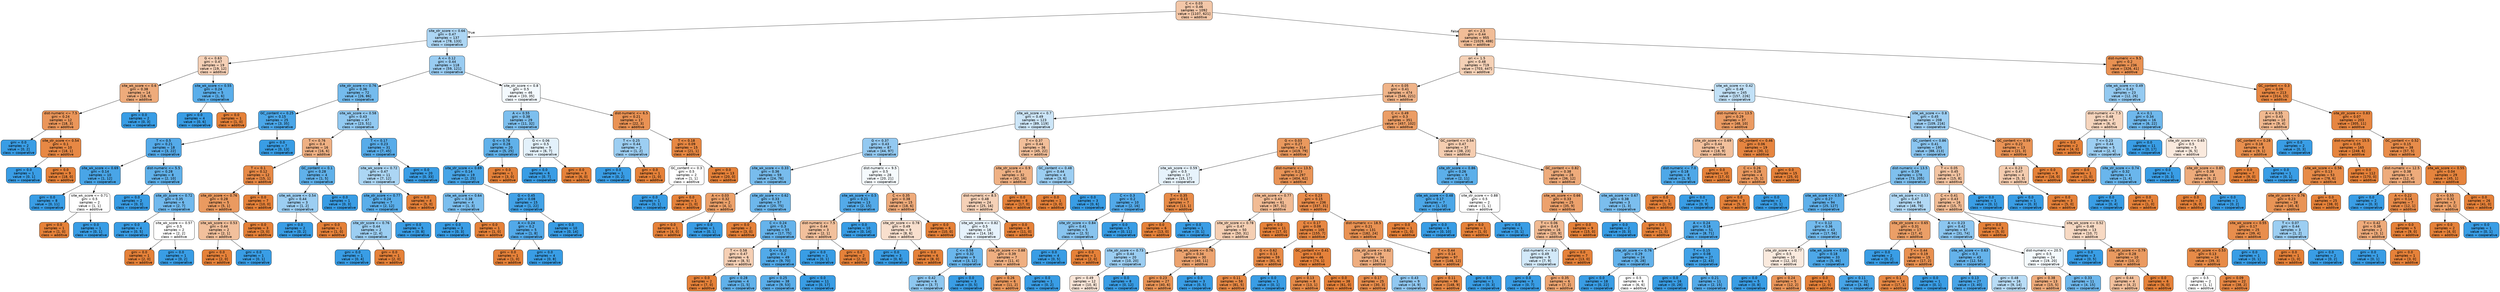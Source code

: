 digraph Tree {
node [shape=box, style="filled, rounded", color="black", fontname=helvetica] ;
edge [fontname=helvetica] ;
0 [label="C <= 0.03\ngini = 0.46\nsamples = 1092\nvalue = [1107, 621]\nclass = additive", fillcolor="#e5813970"] ;
1 [label="site_str_score <= 0.66\ngini = 0.47\nsamples = 137\nvalue = [78, 133]\nclass = cooperative", fillcolor="#399de569"] ;
0 -> 1 [labeldistance=2.5, labelangle=45, headlabel="True"] ;
2 [label="G <= 0.63\ngini = 0.47\nsamples = 19\nvalue = [19, 12]\nclass = additive", fillcolor="#e581395e"] ;
1 -> 2 ;
3 [label="site_wk_score <= 0.6\ngini = 0.38\nsamples = 14\nvalue = [18, 6]\nclass = additive", fillcolor="#e58139aa"] ;
2 -> 3 ;
4 [label="dist-numeric <= 7.5\ngini = 0.24\nsamples = 12\nvalue = [18, 3]\nclass = additive", fillcolor="#e58139d4"] ;
3 -> 4 ;
5 [label="gini = 0.0\nsamples = 2\nvalue = [0, 2]\nclass = cooperative", fillcolor="#399de5ff"] ;
4 -> 5 ;
6 [label="site_str_score <= 0.54\ngini = 0.1\nsamples = 10\nvalue = [18, 1]\nclass = additive", fillcolor="#e58139f1"] ;
4 -> 6 ;
7 [label="gini = 0.0\nsamples = 1\nvalue = [0, 1]\nclass = cooperative", fillcolor="#399de5ff"] ;
6 -> 7 ;
8 [label="gini = 0.0\nsamples = 9\nvalue = [18, 0]\nclass = additive", fillcolor="#e58139ff"] ;
6 -> 8 ;
9 [label="gini = 0.0\nsamples = 2\nvalue = [0, 3]\nclass = cooperative", fillcolor="#399de5ff"] ;
3 -> 9 ;
10 [label="site_wk_score <= 0.55\ngini = 0.24\nsamples = 5\nvalue = [1, 6]\nclass = cooperative", fillcolor="#399de5d4"] ;
2 -> 10 ;
11 [label="gini = 0.0\nsamples = 4\nvalue = [0, 6]\nclass = cooperative", fillcolor="#399de5ff"] ;
10 -> 11 ;
12 [label="gini = 0.0\nsamples = 1\nvalue = [1, 0]\nclass = additive", fillcolor="#e58139ff"] ;
10 -> 12 ;
13 [label="A <= 0.12\ngini = 0.44\nsamples = 118\nvalue = [59, 121]\nclass = cooperative", fillcolor="#399de583"] ;
1 -> 13 ;
14 [label="site_str_score <= 0.76\ngini = 0.36\nsamples = 72\nvalue = [26, 86]\nclass = cooperative", fillcolor="#399de5b2"] ;
13 -> 14 ;
15 [label="GC_content <= 0.25\ngini = 0.15\nsamples = 25\nvalue = [3, 35]\nclass = cooperative", fillcolor="#399de5e9"] ;
14 -> 15 ;
16 [label="T <= 0.5\ngini = 0.21\nsamples = 18\nvalue = [3, 22]\nclass = cooperative", fillcolor="#399de5dc"] ;
15 -> 16 ;
17 [label="site_wk_score <= 0.69\ngini = 0.14\nsamples = 10\nvalue = [1, 12]\nclass = cooperative", fillcolor="#399de5ea"] ;
16 -> 17 ;
18 [label="gini = 0.0\nsamples = 8\nvalue = [0, 11]\nclass = cooperative", fillcolor="#399de5ff"] ;
17 -> 18 ;
19 [label="site_wk_score <= 0.71\ngini = 0.5\nsamples = 2\nvalue = [1, 1]\nclass = additive", fillcolor="#e5813900"] ;
17 -> 19 ;
20 [label="gini = 0.0\nsamples = 1\nvalue = [1, 0]\nclass = additive", fillcolor="#e58139ff"] ;
19 -> 20 ;
21 [label="gini = 0.0\nsamples = 1\nvalue = [0, 1]\nclass = cooperative", fillcolor="#399de5ff"] ;
19 -> 21 ;
22 [label="dist-numeric <= 5.5\ngini = 0.28\nsamples = 8\nvalue = [2, 10]\nclass = cooperative", fillcolor="#399de5cc"] ;
16 -> 22 ;
23 [label="gini = 0.0\nsamples = 2\nvalue = [0, 3]\nclass = cooperative", fillcolor="#399de5ff"] ;
22 -> 23 ;
24 [label="site_str_score <= 0.72\ngini = 0.35\nsamples = 6\nvalue = [2, 7]\nclass = cooperative", fillcolor="#399de5b6"] ;
22 -> 24 ;
25 [label="gini = 0.0\nsamples = 4\nvalue = [0, 5]\nclass = cooperative", fillcolor="#399de5ff"] ;
24 -> 25 ;
26 [label="site_wk_score <= 0.57\ngini = 0.5\nsamples = 2\nvalue = [2, 2]\nclass = additive", fillcolor="#e5813900"] ;
24 -> 26 ;
27 [label="gini = 0.0\nsamples = 1\nvalue = [2, 0]\nclass = additive", fillcolor="#e58139ff"] ;
26 -> 27 ;
28 [label="gini = 0.0\nsamples = 1\nvalue = [0, 2]\nclass = cooperative", fillcolor="#399de5ff"] ;
26 -> 28 ;
29 [label="gini = 0.0\nsamples = 7\nvalue = [0, 13]\nclass = cooperative", fillcolor="#399de5ff"] ;
15 -> 29 ;
30 [label="site_wk_score <= 0.58\ngini = 0.43\nsamples = 47\nvalue = [23, 51]\nclass = cooperative", fillcolor="#399de58c"] ;
14 -> 30 ;
31 [label="T <= 0.76\ngini = 0.4\nsamples = 16\nvalue = [16, 6]\nclass = additive", fillcolor="#e581399f"] ;
30 -> 31 ;
32 [label="T <= 0.1\ngini = 0.12\nsamples = 12\nvalue = [15, 1]\nclass = additive", fillcolor="#e58139ee"] ;
31 -> 32 ;
33 [label="site_str_score <= 0.76\ngini = 0.28\nsamples = 5\nvalue = [5, 1]\nclass = additive", fillcolor="#e58139cc"] ;
32 -> 33 ;
34 [label="site_wk_score <= 0.53\ngini = 0.44\nsamples = 2\nvalue = [2, 1]\nclass = additive", fillcolor="#e581397f"] ;
33 -> 34 ;
35 [label="gini = 0.0\nsamples = 1\nvalue = [2, 0]\nclass = additive", fillcolor="#e58139ff"] ;
34 -> 35 ;
36 [label="gini = 0.0\nsamples = 1\nvalue = [0, 1]\nclass = cooperative", fillcolor="#399de5ff"] ;
34 -> 36 ;
37 [label="gini = 0.0\nsamples = 3\nvalue = [3, 0]\nclass = additive", fillcolor="#e58139ff"] ;
33 -> 37 ;
38 [label="gini = 0.0\nsamples = 7\nvalue = [10, 0]\nclass = additive", fillcolor="#e58139ff"] ;
32 -> 38 ;
39 [label="GC_content <= 0.1\ngini = 0.28\nsamples = 4\nvalue = [1, 5]\nclass = cooperative", fillcolor="#399de5cc"] ;
31 -> 39 ;
40 [label="site_wk_score <= 0.54\ngini = 0.44\nsamples = 3\nvalue = [1, 2]\nclass = cooperative", fillcolor="#399de57f"] ;
39 -> 40 ;
41 [label="gini = 0.0\nsamples = 2\nvalue = [0, 2]\nclass = cooperative", fillcolor="#399de5ff"] ;
40 -> 41 ;
42 [label="gini = 0.0\nsamples = 1\nvalue = [1, 0]\nclass = additive", fillcolor="#e58139ff"] ;
40 -> 42 ;
43 [label="gini = 0.0\nsamples = 1\nvalue = [0, 3]\nclass = cooperative", fillcolor="#399de5ff"] ;
39 -> 43 ;
44 [label="T <= 0.17\ngini = 0.23\nsamples = 31\nvalue = [7, 45]\nclass = cooperative", fillcolor="#399de5d7"] ;
30 -> 44 ;
45 [label="site_wk_score <= 0.72\ngini = 0.47\nsamples = 11\nvalue = [7, 12]\nclass = cooperative", fillcolor="#399de56a"] ;
44 -> 45 ;
46 [label="site_str_score <= 0.77\ngini = 0.24\nsamples = 7\nvalue = [2, 12]\nclass = cooperative", fillcolor="#399de5d4"] ;
45 -> 46 ;
47 [label="site_str_score <= 0.76\ngini = 0.44\nsamples = 2\nvalue = [2, 4]\nclass = cooperative", fillcolor="#399de57f"] ;
46 -> 47 ;
48 [label="gini = 0.0\nsamples = 1\nvalue = [0, 4]\nclass = cooperative", fillcolor="#399de5ff"] ;
47 -> 48 ;
49 [label="gini = 0.0\nsamples = 1\nvalue = [2, 0]\nclass = additive", fillcolor="#e58139ff"] ;
47 -> 49 ;
50 [label="gini = 0.0\nsamples = 5\nvalue = [0, 8]\nclass = cooperative", fillcolor="#399de5ff"] ;
46 -> 50 ;
51 [label="gini = 0.0\nsamples = 4\nvalue = [5, 0]\nclass = additive", fillcolor="#e58139ff"] ;
45 -> 51 ;
52 [label="gini = 0.0\nsamples = 20\nvalue = [0, 33]\nclass = cooperative", fillcolor="#399de5ff"] ;
44 -> 52 ;
53 [label="site_str_score <= 0.8\ngini = 0.5\nsamples = 46\nvalue = [33, 35]\nclass = cooperative", fillcolor="#399de50f"] ;
13 -> 53 ;
54 [label="A <= 0.55\ngini = 0.38\nsamples = 29\nvalue = [11, 32]\nclass = cooperative", fillcolor="#399de5a7"] ;
53 -> 54 ;
55 [label="G <= 0.78\ngini = 0.28\nsamples = 20\nvalue = [5, 25]\nclass = cooperative", fillcolor="#399de5cc"] ;
54 -> 55 ;
56 [label="site_str_score <= 0.69\ngini = 0.14\nsamples = 19\nvalue = [2, 25]\nclass = cooperative", fillcolor="#399de5eb"] ;
55 -> 56 ;
57 [label="site_wk_score <= 0.64\ngini = 0.38\nsamples = 4\nvalue = [1, 3]\nclass = cooperative", fillcolor="#399de5aa"] ;
56 -> 57 ;
58 [label="gini = 0.0\nsamples = 3\nvalue = [0, 3]\nclass = cooperative", fillcolor="#399de5ff"] ;
57 -> 58 ;
59 [label="gini = 0.0\nsamples = 1\nvalue = [1, 0]\nclass = additive", fillcolor="#e58139ff"] ;
57 -> 59 ;
60 [label="G <= 0.45\ngini = 0.08\nsamples = 15\nvalue = [1, 22]\nclass = cooperative", fillcolor="#399de5f3"] ;
56 -> 60 ;
61 [label="A <= 0.24\ngini = 0.2\nsamples = 5\nvalue = [1, 8]\nclass = cooperative", fillcolor="#399de5df"] ;
60 -> 61 ;
62 [label="gini = 0.0\nsamples = 1\nvalue = [1, 0]\nclass = additive", fillcolor="#e58139ff"] ;
61 -> 62 ;
63 [label="gini = 0.0\nsamples = 4\nvalue = [0, 8]\nclass = cooperative", fillcolor="#399de5ff"] ;
61 -> 63 ;
64 [label="gini = 0.0\nsamples = 10\nvalue = [0, 14]\nclass = cooperative", fillcolor="#399de5ff"] ;
60 -> 64 ;
65 [label="gini = 0.0\nsamples = 1\nvalue = [3, 0]\nclass = additive", fillcolor="#e58139ff"] ;
55 -> 65 ;
66 [label="G <= 0.06\ngini = 0.5\nsamples = 9\nvalue = [6, 7]\nclass = cooperative", fillcolor="#399de524"] ;
54 -> 66 ;
67 [label="gini = 0.0\nsamples = 6\nvalue = [0, 7]\nclass = cooperative", fillcolor="#399de5ff"] ;
66 -> 67 ;
68 [label="gini = 0.0\nsamples = 3\nvalue = [6, 0]\nclass = additive", fillcolor="#e58139ff"] ;
66 -> 68 ;
69 [label="dist-numeric <= 6.5\ngini = 0.21\nsamples = 17\nvalue = [22, 3]\nclass = additive", fillcolor="#e58139dc"] ;
53 -> 69 ;
70 [label="T <= 0.25\ngini = 0.44\nsamples = 2\nvalue = [1, 2]\nclass = cooperative", fillcolor="#399de57f"] ;
69 -> 70 ;
71 [label="gini = 0.0\nsamples = 1\nvalue = [0, 2]\nclass = cooperative", fillcolor="#399de5ff"] ;
70 -> 71 ;
72 [label="gini = 0.0\nsamples = 1\nvalue = [1, 0]\nclass = additive", fillcolor="#e58139ff"] ;
70 -> 72 ;
73 [label="T <= 0.18\ngini = 0.09\nsamples = 15\nvalue = [21, 1]\nclass = additive", fillcolor="#e58139f3"] ;
69 -> 73 ;
74 [label="GC_content <= 0.3\ngini = 0.5\nsamples = 2\nvalue = [1, 1]\nclass = additive", fillcolor="#e5813900"] ;
73 -> 74 ;
75 [label="gini = 0.0\nsamples = 1\nvalue = [0, 1]\nclass = cooperative", fillcolor="#399de5ff"] ;
74 -> 75 ;
76 [label="gini = 0.0\nsamples = 1\nvalue = [1, 0]\nclass = additive", fillcolor="#e58139ff"] ;
74 -> 76 ;
77 [label="gini = 0.0\nsamples = 13\nvalue = [20, 0]\nclass = additive", fillcolor="#e58139ff"] ;
73 -> 77 ;
78 [label="ori <= 2.5\ngini = 0.44\nsamples = 955\nvalue = [1029, 488]\nclass = additive", fillcolor="#e5813986"] ;
0 -> 78 [labeldistance=2.5, labelangle=-45, headlabel="False"] ;
79 [label="ori <= 1.5\ngini = 0.48\nsamples = 719\nvalue = [703, 447]\nclass = additive", fillcolor="#e581395d"] ;
78 -> 79 ;
80 [label="A <= 0.05\ngini = 0.41\nsamples = 474\nvalue = [546, 221]\nclass = additive", fillcolor="#e5813998"] ;
79 -> 80 ;
81 [label="site_wk_score <= 0.7\ngini = 0.49\nsamples = 123\nvalue = [89, 119]\nclass = cooperative", fillcolor="#399de540"] ;
80 -> 81 ;
82 [label="G <= 0.37\ngini = 0.43\nsamples = 87\nvalue = [44, 97]\nclass = cooperative", fillcolor="#399de58b"] ;
81 -> 82 ;
83 [label="site_wk_score <= 0.33\ngini = 0.36\nsamples = 59\nvalue = [24, 76]\nclass = cooperative", fillcolor="#399de5ae"] ;
82 -> 83 ;
84 [label="A <= 0.03\ngini = 0.32\nsamples = 2\nvalue = [4, 1]\nclass = additive", fillcolor="#e58139bf"] ;
83 -> 84 ;
85 [label="gini = 0.0\nsamples = 1\nvalue = [4, 0]\nclass = additive", fillcolor="#e58139ff"] ;
84 -> 85 ;
86 [label="gini = 0.0\nsamples = 1\nvalue = [0, 1]\nclass = cooperative", fillcolor="#399de5ff"] ;
84 -> 86 ;
87 [label="site_str_score <= 0.62\ngini = 0.33\nsamples = 57\nvalue = [20, 75]\nclass = cooperative", fillcolor="#399de5bb"] ;
83 -> 87 ;
88 [label="gini = 0.0\nsamples = 2\nvalue = [3, 0]\nclass = additive", fillcolor="#e58139ff"] ;
87 -> 88 ;
89 [label="C <= 0.24\ngini = 0.3\nsamples = 55\nvalue = [17, 75]\nclass = cooperative", fillcolor="#399de5c5"] ;
87 -> 89 ;
90 [label="T <= 0.58\ngini = 0.47\nsamples = 6\nvalue = [8, 5]\nclass = additive", fillcolor="#e5813960"] ;
89 -> 90 ;
91 [label="gini = 0.0\nsamples = 2\nvalue = [7, 0]\nclass = additive", fillcolor="#e58139ff"] ;
90 -> 91 ;
92 [label="gini = 0.28\nsamples = 4\nvalue = [1, 5]\nclass = cooperative", fillcolor="#399de5cc"] ;
90 -> 92 ;
93 [label="G <= 0.32\ngini = 0.2\nsamples = 49\nvalue = [9, 70]\nclass = cooperative", fillcolor="#399de5de"] ;
89 -> 93 ;
94 [label="gini = 0.25\nsamples = 38\nvalue = [9, 53]\nclass = cooperative", fillcolor="#399de5d4"] ;
93 -> 94 ;
95 [label="gini = 0.0\nsamples = 11\nvalue = [0, 17]\nclass = cooperative", fillcolor="#399de5ff"] ;
93 -> 95 ;
96 [label="dist-numeric <= 9.5\ngini = 0.5\nsamples = 28\nvalue = [20, 21]\nclass = cooperative", fillcolor="#399de50c"] ;
82 -> 96 ;
97 [label="site_wk_score <= 0.5\ngini = 0.21\nsamples = 13\nvalue = [2, 15]\nclass = cooperative", fillcolor="#399de5dd"] ;
96 -> 97 ;
98 [label="dist-numeric <= 7.5\ngini = 0.44\nsamples = 3\nvalue = [2, 1]\nclass = additive", fillcolor="#e581397f"] ;
97 -> 98 ;
99 [label="gini = 0.0\nsamples = 1\nvalue = [0, 1]\nclass = cooperative", fillcolor="#399de5ff"] ;
98 -> 99 ;
100 [label="gini = 0.0\nsamples = 2\nvalue = [2, 0]\nclass = additive", fillcolor="#e58139ff"] ;
98 -> 100 ;
101 [label="gini = 0.0\nsamples = 10\nvalue = [0, 14]\nclass = cooperative", fillcolor="#399de5ff"] ;
97 -> 101 ;
102 [label="C <= 0.35\ngini = 0.38\nsamples = 15\nvalue = [18, 6]\nclass = additive", fillcolor="#e58139aa"] ;
96 -> 102 ;
103 [label="site_str_score <= 0.78\ngini = 0.49\nsamples = 9\nvalue = [8, 6]\nclass = additive", fillcolor="#e5813940"] ;
102 -> 103 ;
104 [label="gini = 0.0\nsamples = 3\nvalue = [0, 6]\nclass = cooperative", fillcolor="#399de5ff"] ;
103 -> 104 ;
105 [label="gini = 0.0\nsamples = 6\nvalue = [8, 0]\nclass = additive", fillcolor="#e58139ff"] ;
103 -> 105 ;
106 [label="gini = 0.0\nsamples = 6\nvalue = [10, 0]\nclass = additive", fillcolor="#e58139ff"] ;
102 -> 106 ;
107 [label="T <= 0.37\ngini = 0.44\nsamples = 36\nvalue = [45, 22]\nclass = additive", fillcolor="#e5813982"] ;
81 -> 107 ;
108 [label="site_str_score <= 0.9\ngini = 0.4\nsamples = 32\nvalue = [42, 16]\nclass = additive", fillcolor="#e581399e"] ;
107 -> 108 ;
109 [label="dist-numeric <= 8.5\ngini = 0.48\nsamples = 24\nvalue = [25, 16]\nclass = additive", fillcolor="#e581395c"] ;
108 -> 109 ;
110 [label="site_wk_score <= 0.82\ngini = 0.5\nsamples = 16\nvalue = [14, 16]\nclass = cooperative", fillcolor="#399de520"] ;
109 -> 110 ;
111 [label="C <= 0.58\ngini = 0.32\nsamples = 9\nvalue = [3, 12]\nclass = cooperative", fillcolor="#399de5bf"] ;
110 -> 111 ;
112 [label="gini = 0.42\nsamples = 6\nvalue = [3, 7]\nclass = cooperative", fillcolor="#399de592"] ;
111 -> 112 ;
113 [label="gini = 0.0\nsamples = 3\nvalue = [0, 5]\nclass = cooperative", fillcolor="#399de5ff"] ;
111 -> 113 ;
114 [label="site_str_score <= 0.88\ngini = 0.39\nsamples = 7\nvalue = [11, 4]\nclass = additive", fillcolor="#e58139a2"] ;
110 -> 114 ;
115 [label="gini = 0.26\nsamples = 6\nvalue = [11, 2]\nclass = additive", fillcolor="#e58139d1"] ;
114 -> 115 ;
116 [label="gini = 0.0\nsamples = 1\nvalue = [0, 2]\nclass = cooperative", fillcolor="#399de5ff"] ;
114 -> 116 ;
117 [label="gini = 0.0\nsamples = 8\nvalue = [11, 0]\nclass = additive", fillcolor="#e58139ff"] ;
109 -> 117 ;
118 [label="gini = 0.0\nsamples = 8\nvalue = [17, 0]\nclass = additive", fillcolor="#e58139ff"] ;
108 -> 118 ;
119 [label="GC_content <= 0.48\ngini = 0.44\nsamples = 4\nvalue = [3, 6]\nclass = cooperative", fillcolor="#399de57f"] ;
107 -> 119 ;
120 [label="gini = 0.0\nsamples = 1\nvalue = [3, 0]\nclass = additive", fillcolor="#e58139ff"] ;
119 -> 120 ;
121 [label="gini = 0.0\nsamples = 3\nvalue = [0, 6]\nclass = cooperative", fillcolor="#399de5ff"] ;
119 -> 121 ;
122 [label="C <= 0.49\ngini = 0.3\nsamples = 351\nvalue = [457, 102]\nclass = additive", fillcolor="#e58139c6"] ;
80 -> 122 ;
123 [label="G <= 0.03\ngini = 0.27\nsamples = 314\nvalue = [419, 79]\nclass = additive", fillcolor="#e58139cf"] ;
122 -> 123 ;
124 [label="site_wk_score <= 0.59\ngini = 0.5\nsamples = 17\nvalue = [15, 17]\nclass = cooperative", fillcolor="#399de51e"] ;
123 -> 124 ;
125 [label="C <= 0.3\ngini = 0.2\nsamples = 10\nvalue = [2, 16]\nclass = cooperative", fillcolor="#399de5df"] ;
124 -> 125 ;
126 [label="site_str_score <= 0.84\ngini = 0.41\nsamples = 5\nvalue = [2, 5]\nclass = cooperative", fillcolor="#399de599"] ;
125 -> 126 ;
127 [label="gini = 0.0\nsamples = 4\nvalue = [0, 5]\nclass = cooperative", fillcolor="#399de5ff"] ;
126 -> 127 ;
128 [label="gini = 0.0\nsamples = 1\nvalue = [2, 0]\nclass = additive", fillcolor="#e58139ff"] ;
126 -> 128 ;
129 [label="gini = 0.0\nsamples = 5\nvalue = [0, 11]\nclass = cooperative", fillcolor="#399de5ff"] ;
125 -> 129 ;
130 [label="T <= 0.35\ngini = 0.13\nsamples = 7\nvalue = [13, 1]\nclass = additive", fillcolor="#e58139eb"] ;
124 -> 130 ;
131 [label="gini = 0.0\nsamples = 6\nvalue = [13, 0]\nclass = additive", fillcolor="#e58139ff"] ;
130 -> 131 ;
132 [label="gini = 0.0\nsamples = 1\nvalue = [0, 1]\nclass = cooperative", fillcolor="#399de5ff"] ;
130 -> 132 ;
133 [label="dist-numeric <= 13.5\ngini = 0.23\nsamples = 297\nvalue = [404, 62]\nclass = additive", fillcolor="#e58139d8"] ;
123 -> 133 ;
134 [label="site_wk_score <= 0.77\ngini = 0.43\nsamples = 61\nvalue = [67, 31]\nclass = additive", fillcolor="#e5813989"] ;
133 -> 134 ;
135 [label="site_str_score <= 0.78\ngini = 0.47\nsamples = 50\nvalue = [50, 31]\nclass = additive", fillcolor="#e5813961"] ;
134 -> 135 ;
136 [label="site_str_score <= 0.73\ngini = 0.44\nsamples = 20\nvalue = [10, 20]\nclass = cooperative", fillcolor="#399de57f"] ;
135 -> 136 ;
137 [label="gini = 0.49\nsamples = 12\nvalue = [10, 8]\nclass = additive", fillcolor="#e5813933"] ;
136 -> 137 ;
138 [label="gini = 0.0\nsamples = 8\nvalue = [0, 12]\nclass = cooperative", fillcolor="#399de5ff"] ;
136 -> 138 ;
139 [label="site_wk_score <= 0.76\ngini = 0.34\nsamples = 30\nvalue = [40, 11]\nclass = additive", fillcolor="#e58139b9"] ;
135 -> 139 ;
140 [label="gini = 0.23\nsamples = 27\nvalue = [40, 6]\nclass = additive", fillcolor="#e58139d9"] ;
139 -> 140 ;
141 [label="gini = 0.0\nsamples = 3\nvalue = [0, 5]\nclass = cooperative", fillcolor="#399de5ff"] ;
139 -> 141 ;
142 [label="gini = 0.0\nsamples = 11\nvalue = [17, 0]\nclass = additive", fillcolor="#e58139ff"] ;
134 -> 142 ;
143 [label="C <= 0.23\ngini = 0.15\nsamples = 236\nvalue = [337, 31]\nclass = additive", fillcolor="#e58139e8"] ;
133 -> 143 ;
144 [label="C <= 0.17\ngini = 0.08\nsamples = 105\nvalue = [155, 7]\nclass = additive", fillcolor="#e58139f3"] ;
143 -> 144 ;
145 [label="G <= 0.62\ngini = 0.13\nsamples = 59\nvalue = [81, 6]\nclass = additive", fillcolor="#e58139ec"] ;
144 -> 145 ;
146 [label="gini = 0.11\nsamples = 58\nvalue = [81, 5]\nclass = additive", fillcolor="#e58139ef"] ;
145 -> 146 ;
147 [label="gini = 0.0\nsamples = 1\nvalue = [0, 1]\nclass = cooperative", fillcolor="#399de5ff"] ;
145 -> 147 ;
148 [label="GC_content <= 0.41\ngini = 0.03\nsamples = 46\nvalue = [74, 1]\nclass = additive", fillcolor="#e58139fc"] ;
144 -> 148 ;
149 [label="gini = 0.13\nsamples = 8\nvalue = [13, 1]\nclass = additive", fillcolor="#e58139eb"] ;
148 -> 149 ;
150 [label="gini = 0.0\nsamples = 38\nvalue = [61, 0]\nclass = additive", fillcolor="#e58139ff"] ;
148 -> 150 ;
151 [label="dist-numeric <= 18.5\ngini = 0.21\nsamples = 131\nvalue = [182, 24]\nclass = additive", fillcolor="#e58139dd"] ;
143 -> 151 ;
152 [label="site_str_score <= 0.82\ngini = 0.39\nsamples = 34\nvalue = [34, 12]\nclass = additive", fillcolor="#e58139a5"] ;
151 -> 152 ;
153 [label="gini = 0.17\nsamples = 25\nvalue = [30, 3]\nclass = additive", fillcolor="#e58139e6"] ;
152 -> 153 ;
154 [label="gini = 0.43\nsamples = 9\nvalue = [4, 9]\nclass = cooperative", fillcolor="#399de58e"] ;
152 -> 154 ;
155 [label="T <= 0.44\ngini = 0.14\nsamples = 97\nvalue = [148, 12]\nclass = additive", fillcolor="#e58139ea"] ;
151 -> 155 ;
156 [label="gini = 0.11\nsamples = 96\nvalue = [148, 9]\nclass = additive", fillcolor="#e58139ef"] ;
155 -> 156 ;
157 [label="gini = 0.0\nsamples = 1\nvalue = [0, 3]\nclass = cooperative", fillcolor="#399de5ff"] ;
155 -> 157 ;
158 [label="GC_content <= 0.54\ngini = 0.47\nsamples = 37\nvalue = [38, 23]\nclass = additive", fillcolor="#e5813965"] ;
122 -> 158 ;
159 [label="site_str_score <= 0.86\ngini = 0.26\nsamples = 9\nvalue = [2, 11]\nclass = cooperative", fillcolor="#399de5d1"] ;
158 -> 159 ;
160 [label="site_wk_score <= 0.48\ngini = 0.17\nsamples = 7\nvalue = [1, 10]\nclass = cooperative", fillcolor="#399de5e6"] ;
159 -> 160 ;
161 [label="gini = 0.0\nsamples = 1\nvalue = [1, 0]\nclass = additive", fillcolor="#e58139ff"] ;
160 -> 161 ;
162 [label="gini = 0.0\nsamples = 6\nvalue = [0, 10]\nclass = cooperative", fillcolor="#399de5ff"] ;
160 -> 162 ;
163 [label="site_str_score <= 0.88\ngini = 0.5\nsamples = 2\nvalue = [1, 1]\nclass = additive", fillcolor="#e5813900"] ;
159 -> 163 ;
164 [label="gini = 0.0\nsamples = 1\nvalue = [1, 0]\nclass = additive", fillcolor="#e58139ff"] ;
163 -> 164 ;
165 [label="gini = 0.0\nsamples = 1\nvalue = [0, 1]\nclass = cooperative", fillcolor="#399de5ff"] ;
163 -> 165 ;
166 [label="GC_content <= 0.82\ngini = 0.38\nsamples = 28\nvalue = [36, 12]\nclass = additive", fillcolor="#e58139aa"] ;
158 -> 166 ;
167 [label="site_wk_score <= 0.66\ngini = 0.33\nsamples = 25\nvalue = [35, 9]\nclass = additive", fillcolor="#e58139bd"] ;
166 -> 167 ;
168 [label="T <= 0.06\ngini = 0.43\nsamples = 16\nvalue = [20, 9]\nclass = additive", fillcolor="#e581398c"] ;
167 -> 168 ;
169 [label="dist-numeric <= 9.0\ngini = 0.49\nsamples = 9\nvalue = [7, 9]\nclass = cooperative", fillcolor="#399de539"] ;
168 -> 169 ;
170 [label="gini = 0.0\nsamples = 3\nvalue = [0, 7]\nclass = cooperative", fillcolor="#399de5ff"] ;
169 -> 170 ;
171 [label="gini = 0.35\nsamples = 6\nvalue = [7, 2]\nclass = additive", fillcolor="#e58139b6"] ;
169 -> 171 ;
172 [label="gini = 0.0\nsamples = 7\nvalue = [13, 0]\nclass = additive", fillcolor="#e58139ff"] ;
168 -> 172 ;
173 [label="gini = 0.0\nsamples = 9\nvalue = [15, 0]\nclass = additive", fillcolor="#e58139ff"] ;
167 -> 173 ;
174 [label="site_wk_score <= 0.67\ngini = 0.38\nsamples = 3\nvalue = [1, 3]\nclass = cooperative", fillcolor="#399de5aa"] ;
166 -> 174 ;
175 [label="gini = 0.0\nsamples = 2\nvalue = [0, 3]\nclass = cooperative", fillcolor="#399de5ff"] ;
174 -> 175 ;
176 [label="gini = 0.0\nsamples = 1\nvalue = [1, 0]\nclass = additive", fillcolor="#e58139ff"] ;
174 -> 176 ;
177 [label="site_wk_score <= 0.42\ngini = 0.48\nsamples = 245\nvalue = [157, 226]\nclass = cooperative", fillcolor="#399de54e"] ;
79 -> 177 ;
178 [label="dist-numeric <= 13.5\ngini = 0.29\nsamples = 37\nvalue = [48, 10]\nclass = additive", fillcolor="#e58139ca"] ;
177 -> 178 ;
179 [label="site_str_score <= 0.69\ngini = 0.44\nsamples = 18\nvalue = [18, 9]\nclass = additive", fillcolor="#e581397f"] ;
178 -> 179 ;
180 [label="dist-numeric <= 7.0\ngini = 0.18\nsamples = 8\nvalue = [1, 9]\nclass = cooperative", fillcolor="#399de5e3"] ;
179 -> 180 ;
181 [label="gini = 0.0\nsamples = 1\nvalue = [1, 0]\nclass = additive", fillcolor="#e58139ff"] ;
180 -> 181 ;
182 [label="gini = 0.0\nsamples = 7\nvalue = [0, 9]\nclass = cooperative", fillcolor="#399de5ff"] ;
180 -> 182 ;
183 [label="gini = 0.0\nsamples = 10\nvalue = [17, 0]\nclass = additive", fillcolor="#e58139ff"] ;
179 -> 183 ;
184 [label="GC_content <= 0.46\ngini = 0.06\nsamples = 19\nvalue = [30, 1]\nclass = additive", fillcolor="#e58139f6"] ;
178 -> 184 ;
185 [label="C <= 0.26\ngini = 0.28\nsamples = 4\nvalue = [5, 1]\nclass = additive", fillcolor="#e58139cc"] ;
184 -> 185 ;
186 [label="gini = 0.0\nsamples = 3\nvalue = [5, 0]\nclass = additive", fillcolor="#e58139ff"] ;
185 -> 186 ;
187 [label="gini = 0.0\nsamples = 1\nvalue = [0, 1]\nclass = cooperative", fillcolor="#399de5ff"] ;
185 -> 187 ;
188 [label="gini = 0.0\nsamples = 15\nvalue = [25, 0]\nclass = additive", fillcolor="#e58139ff"] ;
184 -> 188 ;
189 [label="site_wk_score <= 0.8\ngini = 0.45\nsamples = 208\nvalue = [109, 216]\nclass = cooperative", fillcolor="#399de57e"] ;
177 -> 189 ;
190 [label="GC_content <= 0.86\ngini = 0.41\nsamples = 195\nvalue = [88, 213]\nclass = cooperative", fillcolor="#399de596"] ;
189 -> 190 ;
191 [label="dist-numeric <= 13.5\ngini = 0.39\nsamples = 178\nvalue = [73, 205]\nclass = cooperative", fillcolor="#399de5a4"] ;
190 -> 191 ;
192 [label="site_wk_score <= 0.57\ngini = 0.27\nsamples = 94\nvalue = [25, 127]\nclass = cooperative", fillcolor="#399de5cd"] ;
191 -> 192 ;
193 [label="A <= 0.24\ngini = 0.18\nsamples = 51\nvalue = [8, 71]\nclass = cooperative", fillcolor="#399de5e2"] ;
192 -> 193 ;
194 [label="site_str_score <= 0.76\ngini = 0.29\nsamples = 24\nvalue = [6, 28]\nclass = cooperative", fillcolor="#399de5c8"] ;
193 -> 194 ;
195 [label="gini = 0.0\nsamples = 18\nvalue = [0, 22]\nclass = cooperative", fillcolor="#399de5ff"] ;
194 -> 195 ;
196 [label="gini = 0.5\nsamples = 6\nvalue = [6, 6]\nclass = additive", fillcolor="#e5813900"] ;
194 -> 196 ;
197 [label="T <= 0.15\ngini = 0.08\nsamples = 27\nvalue = [2, 43]\nclass = cooperative", fillcolor="#399de5f3"] ;
193 -> 197 ;
198 [label="gini = 0.0\nsamples = 16\nvalue = [0, 28]\nclass = cooperative", fillcolor="#399de5ff"] ;
197 -> 198 ;
199 [label="gini = 0.21\nsamples = 11\nvalue = [2, 15]\nclass = cooperative", fillcolor="#399de5dd"] ;
197 -> 199 ;
200 [label="T <= 0.12\ngini = 0.36\nsamples = 43\nvalue = [17, 56]\nclass = cooperative", fillcolor="#399de5b2"] ;
192 -> 200 ;
201 [label="site_str_score <= 0.77\ngini = 0.5\nsamples = 10\nvalue = [12, 10]\nclass = additive", fillcolor="#e581392a"] ;
200 -> 201 ;
202 [label="gini = 0.0\nsamples = 5\nvalue = [0, 8]\nclass = cooperative", fillcolor="#399de5ff"] ;
201 -> 202 ;
203 [label="gini = 0.24\nsamples = 5\nvalue = [12, 2]\nclass = additive", fillcolor="#e58139d4"] ;
201 -> 203 ;
204 [label="site_wk_score <= 0.58\ngini = 0.18\nsamples = 33\nvalue = [5, 46]\nclass = cooperative", fillcolor="#399de5e3"] ;
200 -> 204 ;
205 [label="gini = 0.0\nsamples = 1\nvalue = [2, 0]\nclass = additive", fillcolor="#e58139ff"] ;
204 -> 205 ;
206 [label="gini = 0.11\nsamples = 32\nvalue = [3, 46]\nclass = cooperative", fillcolor="#399de5ee"] ;
204 -> 206 ;
207 [label="site_wk_score <= 0.53\ngini = 0.47\nsamples = 84\nvalue = [48, 78]\nclass = cooperative", fillcolor="#399de562"] ;
191 -> 207 ;
208 [label="site_str_score <= 0.65\ngini = 0.31\nsamples = 17\nvalue = [17, 4]\nclass = additive", fillcolor="#e58139c3"] ;
207 -> 208 ;
209 [label="gini = 0.0\nsamples = 2\nvalue = [0, 2]\nclass = cooperative", fillcolor="#399de5ff"] ;
208 -> 209 ;
210 [label="T <= 0.44\ngini = 0.19\nsamples = 15\nvalue = [17, 2]\nclass = additive", fillcolor="#e58139e1"] ;
208 -> 210 ;
211 [label="gini = 0.1\nsamples = 14\nvalue = [17, 1]\nclass = additive", fillcolor="#e58139f0"] ;
210 -> 211 ;
212 [label="gini = 0.0\nsamples = 1\nvalue = [0, 1]\nclass = cooperative", fillcolor="#399de5ff"] ;
210 -> 212 ;
213 [label="A <= 0.23\ngini = 0.42\nsamples = 67\nvalue = [31, 74]\nclass = cooperative", fillcolor="#399de594"] ;
207 -> 213 ;
214 [label="site_wk_score <= 0.63\ngini = 0.3\nsamples = 43\nvalue = [12, 54]\nclass = cooperative", fillcolor="#399de5c6"] ;
213 -> 214 ;
215 [label="gini = 0.13\nsamples = 27\nvalue = [3, 40]\nclass = cooperative", fillcolor="#399de5ec"] ;
214 -> 215 ;
216 [label="gini = 0.48\nsamples = 16\nvalue = [9, 14]\nclass = cooperative", fillcolor="#399de55b"] ;
214 -> 216 ;
217 [label="dist-numeric <= 20.5\ngini = 0.5\nsamples = 24\nvalue = [19, 20]\nclass = cooperative", fillcolor="#399de50d"] ;
213 -> 217 ;
218 [label="gini = 0.38\nsamples = 13\nvalue = [15, 5]\nclass = additive", fillcolor="#e58139aa"] ;
217 -> 218 ;
219 [label="gini = 0.33\nsamples = 11\nvalue = [4, 15]\nclass = cooperative", fillcolor="#399de5bb"] ;
217 -> 219 ;
220 [label="T <= 0.05\ngini = 0.45\nsamples = 17\nvalue = [15, 8]\nclass = additive", fillcolor="#e5813977"] ;
190 -> 220 ;
221 [label="C <= 0.41\ngini = 0.43\nsamples = 16\nvalue = [15, 7]\nclass = additive", fillcolor="#e5813988"] ;
220 -> 221 ;
222 [label="gini = 0.0\nsamples = 3\nvalue = [5, 0]\nclass = additive", fillcolor="#e58139ff"] ;
221 -> 222 ;
223 [label="site_wk_score <= 0.52\ngini = 0.48\nsamples = 13\nvalue = [10, 7]\nclass = additive", fillcolor="#e581394d"] ;
221 -> 223 ;
224 [label="gini = 0.0\nsamples = 3\nvalue = [0, 5]\nclass = cooperative", fillcolor="#399de5ff"] ;
223 -> 224 ;
225 [label="site_str_score <= 0.79\ngini = 0.28\nsamples = 10\nvalue = [10, 2]\nclass = additive", fillcolor="#e58139cc"] ;
223 -> 225 ;
226 [label="gini = 0.44\nsamples = 4\nvalue = [4, 2]\nclass = additive", fillcolor="#e581397f"] ;
225 -> 226 ;
227 [label="gini = 0.0\nsamples = 6\nvalue = [6, 0]\nclass = additive", fillcolor="#e58139ff"] ;
225 -> 227 ;
228 [label="gini = 0.0\nsamples = 1\nvalue = [0, 1]\nclass = cooperative", fillcolor="#399de5ff"] ;
220 -> 228 ;
229 [label="GC_content <= 0.59\ngini = 0.22\nsamples = 13\nvalue = [21, 3]\nclass = additive", fillcolor="#e58139db"] ;
189 -> 229 ;
230 [label="A <= 0.23\ngini = 0.47\nsamples = 4\nvalue = [5, 3]\nclass = additive", fillcolor="#e5813966"] ;
229 -> 230 ;
231 [label="gini = 0.0\nsamples = 1\nvalue = [0, 3]\nclass = cooperative", fillcolor="#399de5ff"] ;
230 -> 231 ;
232 [label="gini = 0.0\nsamples = 3\nvalue = [5, 0]\nclass = additive", fillcolor="#e58139ff"] ;
230 -> 232 ;
233 [label="gini = 0.0\nsamples = 9\nvalue = [16, 0]\nclass = additive", fillcolor="#e58139ff"] ;
229 -> 233 ;
234 [label="dist-numeric <= 9.5\ngini = 0.2\nsamples = 236\nvalue = [326, 41]\nclass = additive", fillcolor="#e58139df"] ;
78 -> 234 ;
235 [label="site_wk_score <= 0.49\ngini = 0.43\nsamples = 23\nvalue = [12, 26]\nclass = cooperative", fillcolor="#399de589"] ;
234 -> 235 ;
236 [label="dist-numeric <= 7.5\ngini = 0.48\nsamples = 7\nvalue = [6, 4]\nclass = additive", fillcolor="#e5813955"] ;
235 -> 236 ;
237 [label="gini = 0.0\nsamples = 2\nvalue = [4, 0]\nclass = additive", fillcolor="#e58139ff"] ;
236 -> 237 ;
238 [label="T <= 0.23\ngini = 0.44\nsamples = 5\nvalue = [2, 4]\nclass = cooperative", fillcolor="#399de57f"] ;
236 -> 238 ;
239 [label="gini = 0.0\nsamples = 1\nvalue = [1, 0]\nclass = additive", fillcolor="#e58139ff"] ;
238 -> 239 ;
240 [label="site_str_score <= 0.74\ngini = 0.32\nsamples = 4\nvalue = [1, 4]\nclass = cooperative", fillcolor="#399de5bf"] ;
238 -> 240 ;
241 [label="gini = 0.0\nsamples = 3\nvalue = [0, 4]\nclass = cooperative", fillcolor="#399de5ff"] ;
240 -> 241 ;
242 [label="gini = 0.0\nsamples = 1\nvalue = [1, 0]\nclass = additive", fillcolor="#e58139ff"] ;
240 -> 242 ;
243 [label="A <= 0.1\ngini = 0.34\nsamples = 16\nvalue = [6, 22]\nclass = cooperative", fillcolor="#399de5b9"] ;
235 -> 243 ;
244 [label="gini = 0.0\nsamples = 11\nvalue = [0, 17]\nclass = cooperative", fillcolor="#399de5ff"] ;
243 -> 244 ;
245 [label="site_str_score <= 0.65\ngini = 0.5\nsamples = 5\nvalue = [6, 5]\nclass = additive", fillcolor="#e581392a"] ;
243 -> 245 ;
246 [label="gini = 0.0\nsamples = 1\nvalue = [0, 3]\nclass = cooperative", fillcolor="#399de5ff"] ;
245 -> 246 ;
247 [label="site_str_score <= 0.85\ngini = 0.38\nsamples = 4\nvalue = [6, 2]\nclass = additive", fillcolor="#e58139aa"] ;
245 -> 247 ;
248 [label="gini = 0.0\nsamples = 3\nvalue = [6, 0]\nclass = additive", fillcolor="#e58139ff"] ;
247 -> 248 ;
249 [label="gini = 0.0\nsamples = 1\nvalue = [0, 2]\nclass = cooperative", fillcolor="#399de5ff"] ;
247 -> 249 ;
250 [label="GC_content <= 0.3\ngini = 0.09\nsamples = 213\nvalue = [314, 15]\nclass = additive", fillcolor="#e58139f3"] ;
234 -> 250 ;
251 [label="A <= 0.55\ngini = 0.43\nsamples = 10\nvalue = [9, 4]\nclass = additive", fillcolor="#e581398e"] ;
250 -> 251 ;
252 [label="GC_content <= 0.28\ngini = 0.18\nsamples = 8\nvalue = [9, 1]\nclass = additive", fillcolor="#e58139e3"] ;
251 -> 252 ;
253 [label="gini = 0.0\nsamples = 7\nvalue = [9, 0]\nclass = additive", fillcolor="#e58139ff"] ;
252 -> 253 ;
254 [label="gini = 0.0\nsamples = 1\nvalue = [0, 1]\nclass = cooperative", fillcolor="#399de5ff"] ;
252 -> 254 ;
255 [label="gini = 0.0\nsamples = 2\nvalue = [0, 3]\nclass = cooperative", fillcolor="#399de5ff"] ;
251 -> 255 ;
256 [label="site_str_score <= 0.83\ngini = 0.07\nsamples = 203\nvalue = [305, 11]\nclass = additive", fillcolor="#e58139f6"] ;
250 -> 256 ;
257 [label="dist-numeric <= 15.5\ngini = 0.05\nsamples = 165\nvalue = [248, 6]\nclass = additive", fillcolor="#e58139f9"] ;
256 -> 257 ;
258 [label="site_wk_score <= 0.56\ngini = 0.13\nsamples = 53\nvalue = [78, 6]\nclass = additive", fillcolor="#e58139eb"] ;
257 -> 258 ;
259 [label="site_str_score <= 0.76\ngini = 0.23\nsamples = 28\nvalue = [40, 6]\nclass = additive", fillcolor="#e58139d9"] ;
258 -> 259 ;
260 [label="site_wk_score <= 0.55\ngini = 0.17\nsamples = 25\nvalue = [39, 4]\nclass = additive", fillcolor="#e58139e5"] ;
259 -> 260 ;
261 [label="site_str_score <= 0.53\ngini = 0.13\nsamples = 24\nvalue = [39, 3]\nclass = additive", fillcolor="#e58139eb"] ;
260 -> 261 ;
262 [label="gini = 0.5\nsamples = 2\nvalue = [1, 1]\nclass = additive", fillcolor="#e5813900"] ;
261 -> 262 ;
263 [label="gini = 0.09\nsamples = 22\nvalue = [38, 2]\nclass = additive", fillcolor="#e58139f2"] ;
261 -> 263 ;
264 [label="gini = 0.0\nsamples = 1\nvalue = [0, 1]\nclass = cooperative", fillcolor="#399de5ff"] ;
260 -> 264 ;
265 [label="T <= 0.07\ngini = 0.44\nsamples = 3\nvalue = [1, 2]\nclass = cooperative", fillcolor="#399de57f"] ;
259 -> 265 ;
266 [label="gini = 0.0\nsamples = 1\nvalue = [1, 0]\nclass = additive", fillcolor="#e58139ff"] ;
265 -> 266 ;
267 [label="gini = 0.0\nsamples = 2\nvalue = [0, 2]\nclass = cooperative", fillcolor="#399de5ff"] ;
265 -> 267 ;
268 [label="gini = 0.0\nsamples = 25\nvalue = [38, 0]\nclass = additive", fillcolor="#e58139ff"] ;
258 -> 268 ;
269 [label="gini = 0.0\nsamples = 112\nvalue = [170, 0]\nclass = additive", fillcolor="#e58139ff"] ;
257 -> 269 ;
270 [label="GC_content <= 0.52\ngini = 0.15\nsamples = 38\nvalue = [57, 5]\nclass = additive", fillcolor="#e58139e9"] ;
256 -> 270 ;
271 [label="dist-numeric <= 12.5\ngini = 0.38\nsamples = 9\nvalue = [12, 4]\nclass = additive", fillcolor="#e58139aa"] ;
270 -> 271 ;
272 [label="gini = 0.0\nsamples = 2\nvalue = [0, 3]\nclass = cooperative", fillcolor="#399de5ff"] ;
271 -> 272 ;
273 [label="A <= 0.22\ngini = 0.14\nsamples = 7\nvalue = [12, 1]\nclass = additive", fillcolor="#e58139ea"] ;
271 -> 273 ;
274 [label="T <= 0.42\ngini = 0.38\nsamples = 2\nvalue = [3, 1]\nclass = additive", fillcolor="#e58139aa"] ;
273 -> 274 ;
275 [label="gini = 0.0\nsamples = 1\nvalue = [0, 1]\nclass = cooperative", fillcolor="#399de5ff"] ;
274 -> 275 ;
276 [label="gini = 0.0\nsamples = 1\nvalue = [3, 0]\nclass = additive", fillcolor="#e58139ff"] ;
274 -> 276 ;
277 [label="gini = 0.0\nsamples = 5\nvalue = [9, 0]\nclass = additive", fillcolor="#e58139ff"] ;
273 -> 277 ;
278 [label="site_wk_score <= 0.55\ngini = 0.04\nsamples = 29\nvalue = [45, 1]\nclass = additive", fillcolor="#e58139f9"] ;
270 -> 278 ;
279 [label="G <= 0.55\ngini = 0.32\nsamples = 3\nvalue = [4, 1]\nclass = additive", fillcolor="#e58139bf"] ;
278 -> 279 ;
280 [label="gini = 0.0\nsamples = 2\nvalue = [4, 0]\nclass = additive", fillcolor="#e58139ff"] ;
279 -> 280 ;
281 [label="gini = 0.0\nsamples = 1\nvalue = [0, 1]\nclass = cooperative", fillcolor="#399de5ff"] ;
279 -> 281 ;
282 [label="gini = 0.0\nsamples = 26\nvalue = [41, 0]\nclass = additive", fillcolor="#e58139ff"] ;
278 -> 282 ;
}
